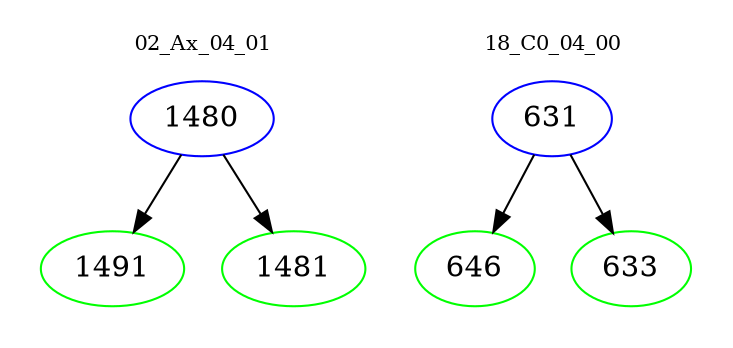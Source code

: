 digraph{
subgraph cluster_0 {
color = white
label = "02_Ax_04_01";
fontsize=10;
T0_1480 [label="1480", color="blue"]
T0_1480 -> T0_1491 [color="black"]
T0_1491 [label="1491", color="green"]
T0_1480 -> T0_1481 [color="black"]
T0_1481 [label="1481", color="green"]
}
subgraph cluster_1 {
color = white
label = "18_C0_04_00";
fontsize=10;
T1_631 [label="631", color="blue"]
T1_631 -> T1_646 [color="black"]
T1_646 [label="646", color="green"]
T1_631 -> T1_633 [color="black"]
T1_633 [label="633", color="green"]
}
}
